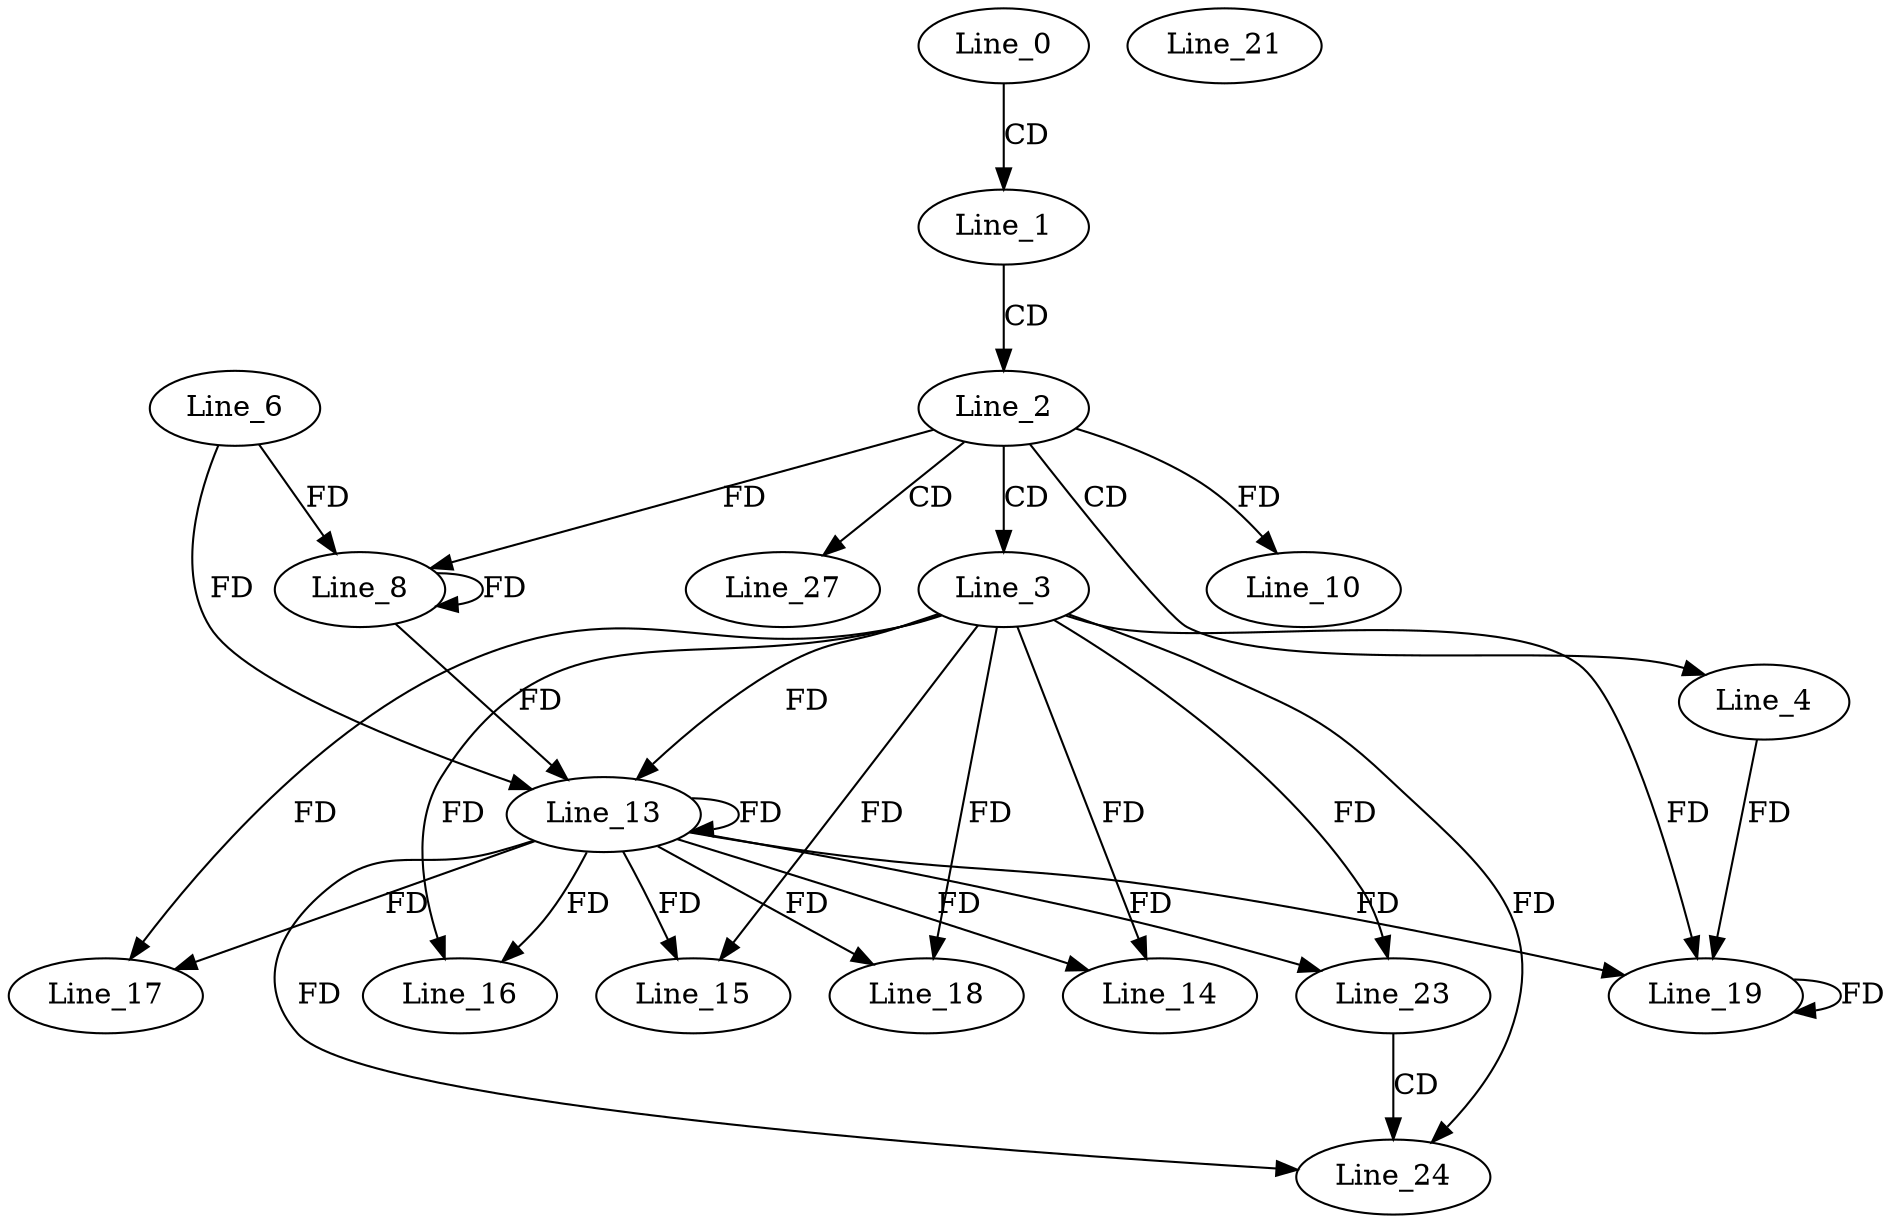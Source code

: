 digraph G {
  Line_0;
  Line_1;
  Line_2;
  Line_3;
  Line_4;
  Line_6;
  Line_8;
  Line_8;
  Line_10;
  Line_13;
  Line_13;
  Line_14;
  Line_15;
  Line_16;
  Line_17;
  Line_18;
  Line_19;
  Line_19;
  Line_21;
  Line_23;
  Line_24;
  Line_27;
  Line_0 -> Line_1 [ label="CD" ];
  Line_1 -> Line_2 [ label="CD" ];
  Line_2 -> Line_3 [ label="CD" ];
  Line_2 -> Line_4 [ label="CD" ];
  Line_6 -> Line_8 [ label="FD" ];
  Line_8 -> Line_8 [ label="FD" ];
  Line_2 -> Line_8 [ label="FD" ];
  Line_2 -> Line_10 [ label="FD" ];
  Line_3 -> Line_13 [ label="FD" ];
  Line_13 -> Line_13 [ label="FD" ];
  Line_6 -> Line_13 [ label="FD" ];
  Line_8 -> Line_13 [ label="FD" ];
  Line_3 -> Line_14 [ label="FD" ];
  Line_13 -> Line_14 [ label="FD" ];
  Line_3 -> Line_15 [ label="FD" ];
  Line_13 -> Line_15 [ label="FD" ];
  Line_3 -> Line_16 [ label="FD" ];
  Line_13 -> Line_16 [ label="FD" ];
  Line_3 -> Line_17 [ label="FD" ];
  Line_13 -> Line_17 [ label="FD" ];
  Line_3 -> Line_18 [ label="FD" ];
  Line_13 -> Line_18 [ label="FD" ];
  Line_4 -> Line_19 [ label="FD" ];
  Line_19 -> Line_19 [ label="FD" ];
  Line_3 -> Line_19 [ label="FD" ];
  Line_13 -> Line_19 [ label="FD" ];
  Line_3 -> Line_23 [ label="FD" ];
  Line_13 -> Line_23 [ label="FD" ];
  Line_23 -> Line_24 [ label="CD" ];
  Line_3 -> Line_24 [ label="FD" ];
  Line_13 -> Line_24 [ label="FD" ];
  Line_2 -> Line_27 [ label="CD" ];
}
